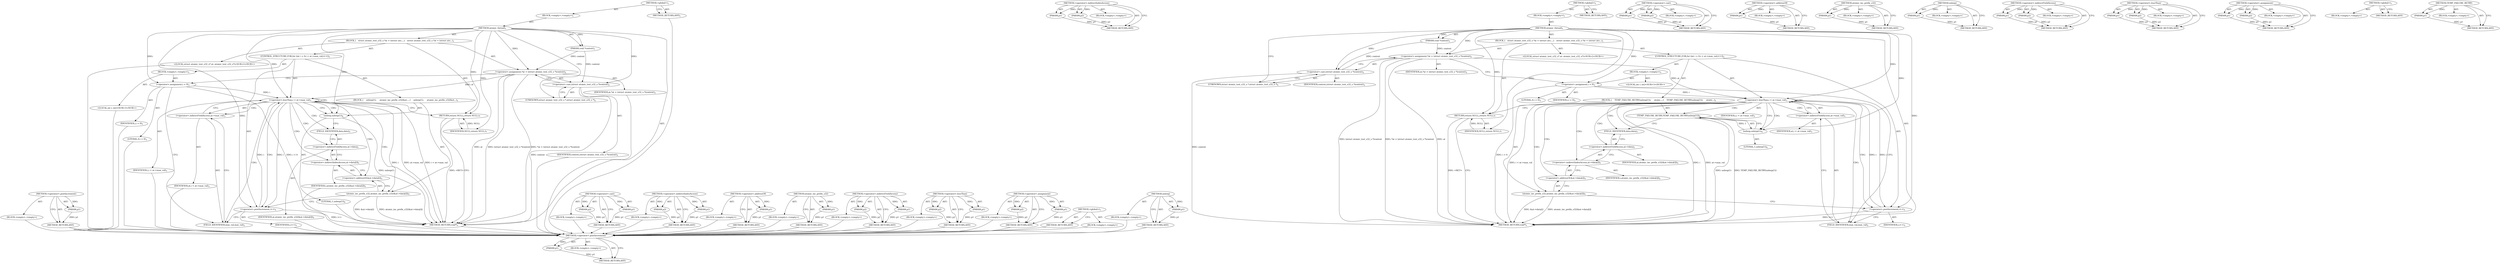 digraph "TEMP_FAILURE_RETRY" {
vulnerable_83 [label=<(METHOD,&lt;operator&gt;.postIncrement)>];
vulnerable_84 [label=<(PARAM,p1)>];
vulnerable_85 [label=<(BLOCK,&lt;empty&gt;,&lt;empty&gt;)>];
vulnerable_86 [label=<(METHOD_RETURN,ANY)>];
vulnerable_6 [label=<(METHOD,&lt;global&gt;)<SUB>1</SUB>>];
vulnerable_7 [label=<(BLOCK,&lt;empty&gt;,&lt;empty&gt;)<SUB>1</SUB>>];
vulnerable_8 [label=<(METHOD,atomic_thread)<SUB>1</SUB>>];
vulnerable_9 [label=<(PARAM,void *context)<SUB>1</SUB>>];
vulnerable_10 [label=<(BLOCK,{
   struct atomic_test_s32_s *at = (struct ato...,{
   struct atomic_test_s32_s *at = (struct ato...)<SUB>1</SUB>>];
vulnerable_11 [label="<(LOCAL,struct atomic_test_s32_s* at: atomic_test_s32_s*)<SUB>2</SUB>>"];
vulnerable_12 [label=<(&lt;operator&gt;.assignment,*at = (struct atomic_test_s32_s *)context)<SUB>2</SUB>>];
vulnerable_13 [label=<(IDENTIFIER,at,*at = (struct atomic_test_s32_s *)context)<SUB>2</SUB>>];
vulnerable_14 [label=<(&lt;operator&gt;.cast,(struct atomic_test_s32_s *)context)<SUB>2</SUB>>];
vulnerable_15 [label=<(UNKNOWN,struct atomic_test_s32_s *,struct atomic_test_s32_s *)<SUB>2</SUB>>];
vulnerable_16 [label=<(IDENTIFIER,context,(struct atomic_test_s32_s *)context)<SUB>2</SUB>>];
vulnerable_17 [label=<(CONTROL_STRUCTURE,FOR,for (int i = 0;i &lt; at-&gt;max_val;i++))<SUB>3</SUB>>];
vulnerable_18 [label=<(BLOCK,&lt;empty&gt;,&lt;empty&gt;)<SUB>3</SUB>>];
vulnerable_19 [label="<(LOCAL,int i: int)<SUB>3</SUB>>"];
vulnerable_20 [label=<(&lt;operator&gt;.assignment,i = 0)<SUB>3</SUB>>];
vulnerable_21 [label=<(IDENTIFIER,i,i = 0)<SUB>3</SUB>>];
vulnerable_22 [label=<(LITERAL,0,i = 0)<SUB>3</SUB>>];
vulnerable_23 [label=<(&lt;operator&gt;.lessThan,i &lt; at-&gt;max_val)<SUB>3</SUB>>];
vulnerable_24 [label=<(IDENTIFIER,i,i &lt; at-&gt;max_val)<SUB>3</SUB>>];
vulnerable_25 [label=<(&lt;operator&gt;.indirectFieldAccess,at-&gt;max_val)<SUB>3</SUB>>];
vulnerable_26 [label=<(IDENTIFIER,at,i &lt; at-&gt;max_val)<SUB>3</SUB>>];
vulnerable_27 [label=<(FIELD_IDENTIFIER,max_val,max_val)<SUB>3</SUB>>];
vulnerable_28 [label=<(&lt;operator&gt;.postIncrement,i++)<SUB>3</SUB>>];
vulnerable_29 [label=<(IDENTIFIER,i,i++)<SUB>3</SUB>>];
vulnerable_30 [label=<(BLOCK,{
    usleep(1);
     atomic_inc_prefix_s32(&amp;at...,{
    usleep(1);
     atomic_inc_prefix_s32(&amp;at...)<SUB>3</SUB>>];
vulnerable_31 [label=<(usleep,usleep(1))<SUB>4</SUB>>];
vulnerable_32 [label=<(LITERAL,1,usleep(1))<SUB>4</SUB>>];
vulnerable_33 [label=<(atomic_inc_prefix_s32,atomic_inc_prefix_s32(&amp;at-&gt;data[i]))<SUB>5</SUB>>];
vulnerable_34 [label=<(&lt;operator&gt;.addressOf,&amp;at-&gt;data[i])<SUB>5</SUB>>];
vulnerable_35 [label=<(&lt;operator&gt;.indirectIndexAccess,at-&gt;data[i])<SUB>5</SUB>>];
vulnerable_36 [label=<(&lt;operator&gt;.indirectFieldAccess,at-&gt;data)<SUB>5</SUB>>];
vulnerable_37 [label=<(IDENTIFIER,at,atomic_inc_prefix_s32(&amp;at-&gt;data[i]))<SUB>5</SUB>>];
vulnerable_38 [label=<(FIELD_IDENTIFIER,data,data)<SUB>5</SUB>>];
vulnerable_39 [label=<(IDENTIFIER,i,atomic_inc_prefix_s32(&amp;at-&gt;data[i]))<SUB>5</SUB>>];
vulnerable_40 [label=<(RETURN,return NULL;,return NULL;)<SUB>7</SUB>>];
vulnerable_41 [label=<(IDENTIFIER,NULL,return NULL;)<SUB>7</SUB>>];
vulnerable_42 [label=<(METHOD_RETURN,void*)<SUB>1</SUB>>];
vulnerable_44 [label=<(METHOD_RETURN,ANY)<SUB>1</SUB>>];
vulnerable_68 [label=<(METHOD,&lt;operator&gt;.cast)>];
vulnerable_69 [label=<(PARAM,p1)>];
vulnerable_70 [label=<(PARAM,p2)>];
vulnerable_71 [label=<(BLOCK,&lt;empty&gt;,&lt;empty&gt;)>];
vulnerable_72 [label=<(METHOD_RETURN,ANY)>];
vulnerable_99 [label=<(METHOD,&lt;operator&gt;.indirectIndexAccess)>];
vulnerable_100 [label=<(PARAM,p1)>];
vulnerable_101 [label=<(PARAM,p2)>];
vulnerable_102 [label=<(BLOCK,&lt;empty&gt;,&lt;empty&gt;)>];
vulnerable_103 [label=<(METHOD_RETURN,ANY)>];
vulnerable_95 [label=<(METHOD,&lt;operator&gt;.addressOf)>];
vulnerable_96 [label=<(PARAM,p1)>];
vulnerable_97 [label=<(BLOCK,&lt;empty&gt;,&lt;empty&gt;)>];
vulnerable_98 [label=<(METHOD_RETURN,ANY)>];
vulnerable_91 [label=<(METHOD,atomic_inc_prefix_s32)>];
vulnerable_92 [label=<(PARAM,p1)>];
vulnerable_93 [label=<(BLOCK,&lt;empty&gt;,&lt;empty&gt;)>];
vulnerable_94 [label=<(METHOD_RETURN,ANY)>];
vulnerable_78 [label=<(METHOD,&lt;operator&gt;.indirectFieldAccess)>];
vulnerable_79 [label=<(PARAM,p1)>];
vulnerable_80 [label=<(PARAM,p2)>];
vulnerable_81 [label=<(BLOCK,&lt;empty&gt;,&lt;empty&gt;)>];
vulnerable_82 [label=<(METHOD_RETURN,ANY)>];
vulnerable_73 [label=<(METHOD,&lt;operator&gt;.lessThan)>];
vulnerable_74 [label=<(PARAM,p1)>];
vulnerable_75 [label=<(PARAM,p2)>];
vulnerable_76 [label=<(BLOCK,&lt;empty&gt;,&lt;empty&gt;)>];
vulnerable_77 [label=<(METHOD_RETURN,ANY)>];
vulnerable_63 [label=<(METHOD,&lt;operator&gt;.assignment)>];
vulnerable_64 [label=<(PARAM,p1)>];
vulnerable_65 [label=<(PARAM,p2)>];
vulnerable_66 [label=<(BLOCK,&lt;empty&gt;,&lt;empty&gt;)>];
vulnerable_67 [label=<(METHOD_RETURN,ANY)>];
vulnerable_57 [label=<(METHOD,&lt;global&gt;)<SUB>1</SUB>>];
vulnerable_58 [label=<(BLOCK,&lt;empty&gt;,&lt;empty&gt;)>];
vulnerable_59 [label=<(METHOD_RETURN,ANY)>];
vulnerable_87 [label=<(METHOD,usleep)>];
vulnerable_88 [label=<(PARAM,p1)>];
vulnerable_89 [label=<(BLOCK,&lt;empty&gt;,&lt;empty&gt;)>];
vulnerable_90 [label=<(METHOD_RETURN,ANY)>];
fixed_84 [label=<(METHOD,&lt;operator&gt;.postIncrement)>];
fixed_85 [label=<(PARAM,p1)>];
fixed_86 [label=<(BLOCK,&lt;empty&gt;,&lt;empty&gt;)>];
fixed_87 [label=<(METHOD_RETURN,ANY)>];
fixed_104 [label=<(METHOD,&lt;operator&gt;.indirectIndexAccess)>];
fixed_105 [label=<(PARAM,p1)>];
fixed_106 [label=<(PARAM,p2)>];
fixed_107 [label=<(BLOCK,&lt;empty&gt;,&lt;empty&gt;)>];
fixed_108 [label=<(METHOD_RETURN,ANY)>];
fixed_6 [label=<(METHOD,&lt;global&gt;)<SUB>1</SUB>>];
fixed_7 [label=<(BLOCK,&lt;empty&gt;,&lt;empty&gt;)<SUB>1</SUB>>];
fixed_8 [label=<(METHOD,atomic_thread)<SUB>1</SUB>>];
fixed_9 [label=<(PARAM,void *context)<SUB>1</SUB>>];
fixed_10 [label=<(BLOCK,{
   struct atomic_test_s32_s *at = (struct ato...,{
   struct atomic_test_s32_s *at = (struct ato...)<SUB>1</SUB>>];
fixed_11 [label="<(LOCAL,struct atomic_test_s32_s* at: atomic_test_s32_s*)<SUB>2</SUB>>"];
fixed_12 [label=<(&lt;operator&gt;.assignment,*at = (struct atomic_test_s32_s *)context)<SUB>2</SUB>>];
fixed_13 [label=<(IDENTIFIER,at,*at = (struct atomic_test_s32_s *)context)<SUB>2</SUB>>];
fixed_14 [label=<(&lt;operator&gt;.cast,(struct atomic_test_s32_s *)context)<SUB>2</SUB>>];
fixed_15 [label=<(UNKNOWN,struct atomic_test_s32_s *,struct atomic_test_s32_s *)<SUB>2</SUB>>];
fixed_16 [label=<(IDENTIFIER,context,(struct atomic_test_s32_s *)context)<SUB>2</SUB>>];
fixed_17 [label=<(CONTROL_STRUCTURE,FOR,for (int i = 0;i &lt; at-&gt;max_val;i++))<SUB>3</SUB>>];
fixed_18 [label=<(BLOCK,&lt;empty&gt;,&lt;empty&gt;)<SUB>3</SUB>>];
fixed_19 [label="<(LOCAL,int i: int)<SUB>3</SUB>>"];
fixed_20 [label=<(&lt;operator&gt;.assignment,i = 0)<SUB>3</SUB>>];
fixed_21 [label=<(IDENTIFIER,i,i = 0)<SUB>3</SUB>>];
fixed_22 [label=<(LITERAL,0,i = 0)<SUB>3</SUB>>];
fixed_23 [label=<(&lt;operator&gt;.lessThan,i &lt; at-&gt;max_val)<SUB>3</SUB>>];
fixed_24 [label=<(IDENTIFIER,i,i &lt; at-&gt;max_val)<SUB>3</SUB>>];
fixed_25 [label=<(&lt;operator&gt;.indirectFieldAccess,at-&gt;max_val)<SUB>3</SUB>>];
fixed_26 [label=<(IDENTIFIER,at,i &lt; at-&gt;max_val)<SUB>3</SUB>>];
fixed_27 [label=<(FIELD_IDENTIFIER,max_val,max_val)<SUB>3</SUB>>];
fixed_28 [label=<(&lt;operator&gt;.postIncrement,i++)<SUB>3</SUB>>];
fixed_29 [label=<(IDENTIFIER,i,i++)<SUB>3</SUB>>];
fixed_30 [label=<(BLOCK,{
    TEMP_FAILURE_RETRY(usleep(1));
     atomi...,{
    TEMP_FAILURE_RETRY(usleep(1));
     atomi...)<SUB>3</SUB>>];
fixed_31 [label=<(TEMP_FAILURE_RETRY,TEMP_FAILURE_RETRY(usleep(1)))<SUB>4</SUB>>];
fixed_32 [label=<(usleep,usleep(1))<SUB>4</SUB>>];
fixed_33 [label=<(LITERAL,1,usleep(1))<SUB>4</SUB>>];
fixed_34 [label=<(atomic_inc_prefix_s32,atomic_inc_prefix_s32(&amp;at-&gt;data[i]))<SUB>5</SUB>>];
fixed_35 [label=<(&lt;operator&gt;.addressOf,&amp;at-&gt;data[i])<SUB>5</SUB>>];
fixed_36 [label=<(&lt;operator&gt;.indirectIndexAccess,at-&gt;data[i])<SUB>5</SUB>>];
fixed_37 [label=<(&lt;operator&gt;.indirectFieldAccess,at-&gt;data)<SUB>5</SUB>>];
fixed_38 [label=<(IDENTIFIER,at,atomic_inc_prefix_s32(&amp;at-&gt;data[i]))<SUB>5</SUB>>];
fixed_39 [label=<(FIELD_IDENTIFIER,data,data)<SUB>5</SUB>>];
fixed_40 [label=<(IDENTIFIER,i,atomic_inc_prefix_s32(&amp;at-&gt;data[i]))<SUB>5</SUB>>];
fixed_41 [label=<(RETURN,return NULL;,return NULL;)<SUB>7</SUB>>];
fixed_42 [label=<(IDENTIFIER,NULL,return NULL;)<SUB>7</SUB>>];
fixed_43 [label=<(METHOD_RETURN,void*)<SUB>1</SUB>>];
fixed_45 [label=<(METHOD_RETURN,ANY)<SUB>1</SUB>>];
fixed_69 [label=<(METHOD,&lt;operator&gt;.cast)>];
fixed_70 [label=<(PARAM,p1)>];
fixed_71 [label=<(PARAM,p2)>];
fixed_72 [label=<(BLOCK,&lt;empty&gt;,&lt;empty&gt;)>];
fixed_73 [label=<(METHOD_RETURN,ANY)>];
fixed_100 [label=<(METHOD,&lt;operator&gt;.addressOf)>];
fixed_101 [label=<(PARAM,p1)>];
fixed_102 [label=<(BLOCK,&lt;empty&gt;,&lt;empty&gt;)>];
fixed_103 [label=<(METHOD_RETURN,ANY)>];
fixed_96 [label=<(METHOD,atomic_inc_prefix_s32)>];
fixed_97 [label=<(PARAM,p1)>];
fixed_98 [label=<(BLOCK,&lt;empty&gt;,&lt;empty&gt;)>];
fixed_99 [label=<(METHOD_RETURN,ANY)>];
fixed_92 [label=<(METHOD,usleep)>];
fixed_93 [label=<(PARAM,p1)>];
fixed_94 [label=<(BLOCK,&lt;empty&gt;,&lt;empty&gt;)>];
fixed_95 [label=<(METHOD_RETURN,ANY)>];
fixed_79 [label=<(METHOD,&lt;operator&gt;.indirectFieldAccess)>];
fixed_80 [label=<(PARAM,p1)>];
fixed_81 [label=<(PARAM,p2)>];
fixed_82 [label=<(BLOCK,&lt;empty&gt;,&lt;empty&gt;)>];
fixed_83 [label=<(METHOD_RETURN,ANY)>];
fixed_74 [label=<(METHOD,&lt;operator&gt;.lessThan)>];
fixed_75 [label=<(PARAM,p1)>];
fixed_76 [label=<(PARAM,p2)>];
fixed_77 [label=<(BLOCK,&lt;empty&gt;,&lt;empty&gt;)>];
fixed_78 [label=<(METHOD_RETURN,ANY)>];
fixed_64 [label=<(METHOD,&lt;operator&gt;.assignment)>];
fixed_65 [label=<(PARAM,p1)>];
fixed_66 [label=<(PARAM,p2)>];
fixed_67 [label=<(BLOCK,&lt;empty&gt;,&lt;empty&gt;)>];
fixed_68 [label=<(METHOD_RETURN,ANY)>];
fixed_58 [label=<(METHOD,&lt;global&gt;)<SUB>1</SUB>>];
fixed_59 [label=<(BLOCK,&lt;empty&gt;,&lt;empty&gt;)>];
fixed_60 [label=<(METHOD_RETURN,ANY)>];
fixed_88 [label=<(METHOD,TEMP_FAILURE_RETRY)>];
fixed_89 [label=<(PARAM,p1)>];
fixed_90 [label=<(BLOCK,&lt;empty&gt;,&lt;empty&gt;)>];
fixed_91 [label=<(METHOD_RETURN,ANY)>];
vulnerable_83 -> vulnerable_84  [key=0, label="AST: "];
vulnerable_83 -> vulnerable_84  [key=1, label="DDG: "];
vulnerable_83 -> vulnerable_85  [key=0, label="AST: "];
vulnerable_83 -> vulnerable_86  [key=0, label="AST: "];
vulnerable_83 -> vulnerable_86  [key=1, label="CFG: "];
vulnerable_84 -> vulnerable_86  [key=0, label="DDG: p1"];
vulnerable_85 -> fixed_84  [key=0];
vulnerable_86 -> fixed_84  [key=0];
vulnerable_6 -> vulnerable_7  [key=0, label="AST: "];
vulnerable_6 -> vulnerable_44  [key=0, label="AST: "];
vulnerable_6 -> vulnerable_44  [key=1, label="CFG: "];
vulnerable_7 -> vulnerable_8  [key=0, label="AST: "];
vulnerable_8 -> vulnerable_9  [key=0, label="AST: "];
vulnerable_8 -> vulnerable_9  [key=1, label="DDG: "];
vulnerable_8 -> vulnerable_10  [key=0, label="AST: "];
vulnerable_8 -> vulnerable_42  [key=0, label="AST: "];
vulnerable_8 -> vulnerable_15  [key=0, label="CFG: "];
vulnerable_8 -> vulnerable_12  [key=0, label="DDG: "];
vulnerable_8 -> vulnerable_40  [key=0, label="DDG: "];
vulnerable_8 -> vulnerable_41  [key=0, label="DDG: "];
vulnerable_8 -> vulnerable_14  [key=0, label="DDG: "];
vulnerable_8 -> vulnerable_20  [key=0, label="DDG: "];
vulnerable_8 -> vulnerable_23  [key=0, label="DDG: "];
vulnerable_8 -> vulnerable_28  [key=0, label="DDG: "];
vulnerable_8 -> vulnerable_31  [key=0, label="DDG: "];
vulnerable_9 -> vulnerable_12  [key=0, label="DDG: context"];
vulnerable_9 -> vulnerable_14  [key=0, label="DDG: context"];
vulnerable_10 -> vulnerable_11  [key=0, label="AST: "];
vulnerable_10 -> vulnerable_12  [key=0, label="AST: "];
vulnerable_10 -> vulnerable_17  [key=0, label="AST: "];
vulnerable_10 -> vulnerable_40  [key=0, label="AST: "];
vulnerable_11 -> fixed_84  [key=0];
vulnerable_12 -> vulnerable_13  [key=0, label="AST: "];
vulnerable_12 -> vulnerable_14  [key=0, label="AST: "];
vulnerable_12 -> vulnerable_20  [key=0, label="CFG: "];
vulnerable_12 -> vulnerable_42  [key=0, label="DDG: at"];
vulnerable_12 -> vulnerable_42  [key=1, label="DDG: (struct atomic_test_s32_s *)context"];
vulnerable_12 -> vulnerable_42  [key=2, label="DDG: *at = (struct atomic_test_s32_s *)context"];
vulnerable_12 -> vulnerable_23  [key=0, label="DDG: at"];
vulnerable_13 -> fixed_84  [key=0];
vulnerable_14 -> vulnerable_15  [key=0, label="AST: "];
vulnerable_14 -> vulnerable_16  [key=0, label="AST: "];
vulnerable_14 -> vulnerable_12  [key=0, label="CFG: "];
vulnerable_14 -> vulnerable_42  [key=0, label="DDG: context"];
vulnerable_15 -> vulnerable_14  [key=0, label="CFG: "];
vulnerable_16 -> fixed_84  [key=0];
vulnerable_17 -> vulnerable_18  [key=0, label="AST: "];
vulnerable_17 -> vulnerable_23  [key=0, label="AST: "];
vulnerable_17 -> vulnerable_28  [key=0, label="AST: "];
vulnerable_17 -> vulnerable_30  [key=0, label="AST: "];
vulnerable_18 -> vulnerable_19  [key=0, label="AST: "];
vulnerable_18 -> vulnerable_20  [key=0, label="AST: "];
vulnerable_19 -> fixed_84  [key=0];
vulnerable_20 -> vulnerable_21  [key=0, label="AST: "];
vulnerable_20 -> vulnerable_22  [key=0, label="AST: "];
vulnerable_20 -> vulnerable_27  [key=0, label="CFG: "];
vulnerable_20 -> vulnerable_42  [key=0, label="DDG: i = 0"];
vulnerable_20 -> vulnerable_23  [key=0, label="DDG: i"];
vulnerable_21 -> fixed_84  [key=0];
vulnerable_22 -> fixed_84  [key=0];
vulnerable_23 -> vulnerable_24  [key=0, label="AST: "];
vulnerable_23 -> vulnerable_25  [key=0, label="AST: "];
vulnerable_23 -> vulnerable_25  [key=1, label="CDG: "];
vulnerable_23 -> vulnerable_31  [key=0, label="CFG: "];
vulnerable_23 -> vulnerable_31  [key=1, label="CDG: "];
vulnerable_23 -> vulnerable_40  [key=0, label="CFG: "];
vulnerable_23 -> vulnerable_42  [key=0, label="DDG: i"];
vulnerable_23 -> vulnerable_42  [key=1, label="DDG: at-&gt;max_val"];
vulnerable_23 -> vulnerable_42  [key=2, label="DDG: i &lt; at-&gt;max_val"];
vulnerable_23 -> vulnerable_28  [key=0, label="DDG: i"];
vulnerable_23 -> vulnerable_28  [key=1, label="CDG: "];
vulnerable_23 -> vulnerable_34  [key=0, label="CDG: "];
vulnerable_23 -> vulnerable_33  [key=0, label="CDG: "];
vulnerable_23 -> vulnerable_23  [key=0, label="CDG: "];
vulnerable_23 -> vulnerable_36  [key=0, label="CDG: "];
vulnerable_23 -> vulnerable_35  [key=0, label="CDG: "];
vulnerable_23 -> vulnerable_38  [key=0, label="CDG: "];
vulnerable_23 -> vulnerable_27  [key=0, label="CDG: "];
vulnerable_24 -> fixed_84  [key=0];
vulnerable_25 -> vulnerable_26  [key=0, label="AST: "];
vulnerable_25 -> vulnerable_27  [key=0, label="AST: "];
vulnerable_25 -> vulnerable_23  [key=0, label="CFG: "];
vulnerable_26 -> fixed_84  [key=0];
vulnerable_27 -> vulnerable_25  [key=0, label="CFG: "];
vulnerable_28 -> vulnerable_29  [key=0, label="AST: "];
vulnerable_28 -> vulnerable_27  [key=0, label="CFG: "];
vulnerable_28 -> vulnerable_42  [key=0, label="DDG: i++"];
vulnerable_28 -> vulnerable_23  [key=0, label="DDG: i"];
vulnerable_29 -> fixed_84  [key=0];
vulnerable_30 -> vulnerable_31  [key=0, label="AST: "];
vulnerable_30 -> vulnerable_33  [key=0, label="AST: "];
vulnerable_31 -> vulnerable_32  [key=0, label="AST: "];
vulnerable_31 -> vulnerable_38  [key=0, label="CFG: "];
vulnerable_31 -> vulnerable_42  [key=0, label="DDG: usleep(1)"];
vulnerable_32 -> fixed_84  [key=0];
vulnerable_33 -> vulnerable_34  [key=0, label="AST: "];
vulnerable_33 -> vulnerable_28  [key=0, label="CFG: "];
vulnerable_33 -> vulnerable_42  [key=0, label="DDG: &amp;at-&gt;data[i]"];
vulnerable_33 -> vulnerable_42  [key=1, label="DDG: atomic_inc_prefix_s32(&amp;at-&gt;data[i])"];
vulnerable_34 -> vulnerable_35  [key=0, label="AST: "];
vulnerable_34 -> vulnerable_33  [key=0, label="CFG: "];
vulnerable_35 -> vulnerable_36  [key=0, label="AST: "];
vulnerable_35 -> vulnerable_39  [key=0, label="AST: "];
vulnerable_35 -> vulnerable_34  [key=0, label="CFG: "];
vulnerable_36 -> vulnerable_37  [key=0, label="AST: "];
vulnerable_36 -> vulnerable_38  [key=0, label="AST: "];
vulnerable_36 -> vulnerable_35  [key=0, label="CFG: "];
vulnerable_37 -> fixed_84  [key=0];
vulnerable_38 -> vulnerable_36  [key=0, label="CFG: "];
vulnerable_39 -> fixed_84  [key=0];
vulnerable_40 -> vulnerable_41  [key=0, label="AST: "];
vulnerable_40 -> vulnerable_42  [key=0, label="CFG: "];
vulnerable_40 -> vulnerable_42  [key=1, label="DDG: &lt;RET&gt;"];
vulnerable_41 -> vulnerable_40  [key=0, label="DDG: NULL"];
vulnerable_42 -> fixed_84  [key=0];
vulnerable_44 -> fixed_84  [key=0];
vulnerable_68 -> vulnerable_69  [key=0, label="AST: "];
vulnerable_68 -> vulnerable_69  [key=1, label="DDG: "];
vulnerable_68 -> vulnerable_71  [key=0, label="AST: "];
vulnerable_68 -> vulnerable_70  [key=0, label="AST: "];
vulnerable_68 -> vulnerable_70  [key=1, label="DDG: "];
vulnerable_68 -> vulnerable_72  [key=0, label="AST: "];
vulnerable_68 -> vulnerable_72  [key=1, label="CFG: "];
vulnerable_69 -> vulnerable_72  [key=0, label="DDG: p1"];
vulnerable_70 -> vulnerable_72  [key=0, label="DDG: p2"];
vulnerable_71 -> fixed_84  [key=0];
vulnerable_72 -> fixed_84  [key=0];
vulnerable_99 -> vulnerable_100  [key=0, label="AST: "];
vulnerable_99 -> vulnerable_100  [key=1, label="DDG: "];
vulnerable_99 -> vulnerable_102  [key=0, label="AST: "];
vulnerable_99 -> vulnerable_101  [key=0, label="AST: "];
vulnerable_99 -> vulnerable_101  [key=1, label="DDG: "];
vulnerable_99 -> vulnerable_103  [key=0, label="AST: "];
vulnerable_99 -> vulnerable_103  [key=1, label="CFG: "];
vulnerable_100 -> vulnerable_103  [key=0, label="DDG: p1"];
vulnerable_101 -> vulnerable_103  [key=0, label="DDG: p2"];
vulnerable_102 -> fixed_84  [key=0];
vulnerable_103 -> fixed_84  [key=0];
vulnerable_95 -> vulnerable_96  [key=0, label="AST: "];
vulnerable_95 -> vulnerable_96  [key=1, label="DDG: "];
vulnerable_95 -> vulnerable_97  [key=0, label="AST: "];
vulnerable_95 -> vulnerable_98  [key=0, label="AST: "];
vulnerable_95 -> vulnerable_98  [key=1, label="CFG: "];
vulnerable_96 -> vulnerable_98  [key=0, label="DDG: p1"];
vulnerable_97 -> fixed_84  [key=0];
vulnerable_98 -> fixed_84  [key=0];
vulnerable_91 -> vulnerable_92  [key=0, label="AST: "];
vulnerable_91 -> vulnerable_92  [key=1, label="DDG: "];
vulnerable_91 -> vulnerable_93  [key=0, label="AST: "];
vulnerable_91 -> vulnerable_94  [key=0, label="AST: "];
vulnerable_91 -> vulnerable_94  [key=1, label="CFG: "];
vulnerable_92 -> vulnerable_94  [key=0, label="DDG: p1"];
vulnerable_93 -> fixed_84  [key=0];
vulnerable_94 -> fixed_84  [key=0];
vulnerable_78 -> vulnerable_79  [key=0, label="AST: "];
vulnerable_78 -> vulnerable_79  [key=1, label="DDG: "];
vulnerable_78 -> vulnerable_81  [key=0, label="AST: "];
vulnerable_78 -> vulnerable_80  [key=0, label="AST: "];
vulnerable_78 -> vulnerable_80  [key=1, label="DDG: "];
vulnerable_78 -> vulnerable_82  [key=0, label="AST: "];
vulnerable_78 -> vulnerable_82  [key=1, label="CFG: "];
vulnerable_79 -> vulnerable_82  [key=0, label="DDG: p1"];
vulnerable_80 -> vulnerable_82  [key=0, label="DDG: p2"];
vulnerable_81 -> fixed_84  [key=0];
vulnerable_82 -> fixed_84  [key=0];
vulnerable_73 -> vulnerable_74  [key=0, label="AST: "];
vulnerable_73 -> vulnerable_74  [key=1, label="DDG: "];
vulnerable_73 -> vulnerable_76  [key=0, label="AST: "];
vulnerable_73 -> vulnerable_75  [key=0, label="AST: "];
vulnerable_73 -> vulnerable_75  [key=1, label="DDG: "];
vulnerable_73 -> vulnerable_77  [key=0, label="AST: "];
vulnerable_73 -> vulnerable_77  [key=1, label="CFG: "];
vulnerable_74 -> vulnerable_77  [key=0, label="DDG: p1"];
vulnerable_75 -> vulnerable_77  [key=0, label="DDG: p2"];
vulnerable_76 -> fixed_84  [key=0];
vulnerable_77 -> fixed_84  [key=0];
vulnerable_63 -> vulnerable_64  [key=0, label="AST: "];
vulnerable_63 -> vulnerable_64  [key=1, label="DDG: "];
vulnerable_63 -> vulnerable_66  [key=0, label="AST: "];
vulnerable_63 -> vulnerable_65  [key=0, label="AST: "];
vulnerable_63 -> vulnerable_65  [key=1, label="DDG: "];
vulnerable_63 -> vulnerable_67  [key=0, label="AST: "];
vulnerable_63 -> vulnerable_67  [key=1, label="CFG: "];
vulnerable_64 -> vulnerable_67  [key=0, label="DDG: p1"];
vulnerable_65 -> vulnerable_67  [key=0, label="DDG: p2"];
vulnerable_66 -> fixed_84  [key=0];
vulnerable_67 -> fixed_84  [key=0];
vulnerable_57 -> vulnerable_58  [key=0, label="AST: "];
vulnerable_57 -> vulnerable_59  [key=0, label="AST: "];
vulnerable_57 -> vulnerable_59  [key=1, label="CFG: "];
vulnerable_58 -> fixed_84  [key=0];
vulnerable_59 -> fixed_84  [key=0];
vulnerable_87 -> vulnerable_88  [key=0, label="AST: "];
vulnerable_87 -> vulnerable_88  [key=1, label="DDG: "];
vulnerable_87 -> vulnerable_89  [key=0, label="AST: "];
vulnerable_87 -> vulnerable_90  [key=0, label="AST: "];
vulnerable_87 -> vulnerable_90  [key=1, label="CFG: "];
vulnerable_88 -> vulnerable_90  [key=0, label="DDG: p1"];
vulnerable_89 -> fixed_84  [key=0];
vulnerable_90 -> fixed_84  [key=0];
fixed_84 -> fixed_85  [key=0, label="AST: "];
fixed_84 -> fixed_85  [key=1, label="DDG: "];
fixed_84 -> fixed_86  [key=0, label="AST: "];
fixed_84 -> fixed_87  [key=0, label="AST: "];
fixed_84 -> fixed_87  [key=1, label="CFG: "];
fixed_85 -> fixed_87  [key=0, label="DDG: p1"];
fixed_104 -> fixed_105  [key=0, label="AST: "];
fixed_104 -> fixed_105  [key=1, label="DDG: "];
fixed_104 -> fixed_107  [key=0, label="AST: "];
fixed_104 -> fixed_106  [key=0, label="AST: "];
fixed_104 -> fixed_106  [key=1, label="DDG: "];
fixed_104 -> fixed_108  [key=0, label="AST: "];
fixed_104 -> fixed_108  [key=1, label="CFG: "];
fixed_105 -> fixed_108  [key=0, label="DDG: p1"];
fixed_106 -> fixed_108  [key=0, label="DDG: p2"];
fixed_6 -> fixed_7  [key=0, label="AST: "];
fixed_6 -> fixed_45  [key=0, label="AST: "];
fixed_6 -> fixed_45  [key=1, label="CFG: "];
fixed_7 -> fixed_8  [key=0, label="AST: "];
fixed_8 -> fixed_9  [key=0, label="AST: "];
fixed_8 -> fixed_9  [key=1, label="DDG: "];
fixed_8 -> fixed_10  [key=0, label="AST: "];
fixed_8 -> fixed_43  [key=0, label="AST: "];
fixed_8 -> fixed_15  [key=0, label="CFG: "];
fixed_8 -> fixed_12  [key=0, label="DDG: "];
fixed_8 -> fixed_41  [key=0, label="DDG: "];
fixed_8 -> fixed_42  [key=0, label="DDG: "];
fixed_8 -> fixed_14  [key=0, label="DDG: "];
fixed_8 -> fixed_20  [key=0, label="DDG: "];
fixed_8 -> fixed_23  [key=0, label="DDG: "];
fixed_8 -> fixed_28  [key=0, label="DDG: "];
fixed_8 -> fixed_32  [key=0, label="DDG: "];
fixed_9 -> fixed_12  [key=0, label="DDG: context"];
fixed_9 -> fixed_14  [key=0, label="DDG: context"];
fixed_10 -> fixed_11  [key=0, label="AST: "];
fixed_10 -> fixed_12  [key=0, label="AST: "];
fixed_10 -> fixed_17  [key=0, label="AST: "];
fixed_10 -> fixed_41  [key=0, label="AST: "];
fixed_12 -> fixed_13  [key=0, label="AST: "];
fixed_12 -> fixed_14  [key=0, label="AST: "];
fixed_12 -> fixed_20  [key=0, label="CFG: "];
fixed_12 -> fixed_43  [key=0, label="DDG: at"];
fixed_12 -> fixed_43  [key=1, label="DDG: (struct atomic_test_s32_s *)context"];
fixed_12 -> fixed_43  [key=2, label="DDG: *at = (struct atomic_test_s32_s *)context"];
fixed_12 -> fixed_23  [key=0, label="DDG: at"];
fixed_14 -> fixed_15  [key=0, label="AST: "];
fixed_14 -> fixed_16  [key=0, label="AST: "];
fixed_14 -> fixed_12  [key=0, label="CFG: "];
fixed_14 -> fixed_43  [key=0, label="DDG: context"];
fixed_15 -> fixed_14  [key=0, label="CFG: "];
fixed_17 -> fixed_18  [key=0, label="AST: "];
fixed_17 -> fixed_23  [key=0, label="AST: "];
fixed_17 -> fixed_28  [key=0, label="AST: "];
fixed_17 -> fixed_30  [key=0, label="AST: "];
fixed_18 -> fixed_19  [key=0, label="AST: "];
fixed_18 -> fixed_20  [key=0, label="AST: "];
fixed_20 -> fixed_21  [key=0, label="AST: "];
fixed_20 -> fixed_22  [key=0, label="AST: "];
fixed_20 -> fixed_27  [key=0, label="CFG: "];
fixed_20 -> fixed_43  [key=0, label="DDG: i = 0"];
fixed_20 -> fixed_23  [key=0, label="DDG: i"];
fixed_23 -> fixed_24  [key=0, label="AST: "];
fixed_23 -> fixed_25  [key=0, label="AST: "];
fixed_23 -> fixed_25  [key=1, label="CDG: "];
fixed_23 -> fixed_32  [key=0, label="CFG: "];
fixed_23 -> fixed_32  [key=1, label="CDG: "];
fixed_23 -> fixed_41  [key=0, label="CFG: "];
fixed_23 -> fixed_43  [key=0, label="DDG: i"];
fixed_23 -> fixed_43  [key=1, label="DDG: at-&gt;max_val"];
fixed_23 -> fixed_43  [key=2, label="DDG: i &lt; at-&gt;max_val"];
fixed_23 -> fixed_28  [key=0, label="DDG: i"];
fixed_23 -> fixed_28  [key=1, label="CDG: "];
fixed_23 -> fixed_34  [key=0, label="CDG: "];
fixed_23 -> fixed_23  [key=0, label="CDG: "];
fixed_23 -> fixed_36  [key=0, label="CDG: "];
fixed_23 -> fixed_35  [key=0, label="CDG: "];
fixed_23 -> fixed_37  [key=0, label="CDG: "];
fixed_23 -> fixed_39  [key=0, label="CDG: "];
fixed_23 -> fixed_27  [key=0, label="CDG: "];
fixed_23 -> fixed_31  [key=0, label="CDG: "];
fixed_25 -> fixed_26  [key=0, label="AST: "];
fixed_25 -> fixed_27  [key=0, label="AST: "];
fixed_25 -> fixed_23  [key=0, label="CFG: "];
fixed_27 -> fixed_25  [key=0, label="CFG: "];
fixed_28 -> fixed_29  [key=0, label="AST: "];
fixed_28 -> fixed_27  [key=0, label="CFG: "];
fixed_28 -> fixed_43  [key=0, label="DDG: i++"];
fixed_28 -> fixed_23  [key=0, label="DDG: i"];
fixed_30 -> fixed_31  [key=0, label="AST: "];
fixed_30 -> fixed_34  [key=0, label="AST: "];
fixed_31 -> fixed_32  [key=0, label="AST: "];
fixed_31 -> fixed_39  [key=0, label="CFG: "];
fixed_31 -> fixed_43  [key=0, label="DDG: usleep(1)"];
fixed_31 -> fixed_43  [key=1, label="DDG: TEMP_FAILURE_RETRY(usleep(1))"];
fixed_32 -> fixed_33  [key=0, label="AST: "];
fixed_32 -> fixed_31  [key=0, label="CFG: "];
fixed_32 -> fixed_31  [key=1, label="DDG: 1"];
fixed_34 -> fixed_35  [key=0, label="AST: "];
fixed_34 -> fixed_28  [key=0, label="CFG: "];
fixed_34 -> fixed_43  [key=0, label="DDG: &amp;at-&gt;data[i]"];
fixed_34 -> fixed_43  [key=1, label="DDG: atomic_inc_prefix_s32(&amp;at-&gt;data[i])"];
fixed_35 -> fixed_36  [key=0, label="AST: "];
fixed_35 -> fixed_34  [key=0, label="CFG: "];
fixed_36 -> fixed_37  [key=0, label="AST: "];
fixed_36 -> fixed_40  [key=0, label="AST: "];
fixed_36 -> fixed_35  [key=0, label="CFG: "];
fixed_37 -> fixed_38  [key=0, label="AST: "];
fixed_37 -> fixed_39  [key=0, label="AST: "];
fixed_37 -> fixed_36  [key=0, label="CFG: "];
fixed_39 -> fixed_37  [key=0, label="CFG: "];
fixed_41 -> fixed_42  [key=0, label="AST: "];
fixed_41 -> fixed_43  [key=0, label="CFG: "];
fixed_41 -> fixed_43  [key=1, label="DDG: &lt;RET&gt;"];
fixed_42 -> fixed_41  [key=0, label="DDG: NULL"];
fixed_69 -> fixed_70  [key=0, label="AST: "];
fixed_69 -> fixed_70  [key=1, label="DDG: "];
fixed_69 -> fixed_72  [key=0, label="AST: "];
fixed_69 -> fixed_71  [key=0, label="AST: "];
fixed_69 -> fixed_71  [key=1, label="DDG: "];
fixed_69 -> fixed_73  [key=0, label="AST: "];
fixed_69 -> fixed_73  [key=1, label="CFG: "];
fixed_70 -> fixed_73  [key=0, label="DDG: p1"];
fixed_71 -> fixed_73  [key=0, label="DDG: p2"];
fixed_100 -> fixed_101  [key=0, label="AST: "];
fixed_100 -> fixed_101  [key=1, label="DDG: "];
fixed_100 -> fixed_102  [key=0, label="AST: "];
fixed_100 -> fixed_103  [key=0, label="AST: "];
fixed_100 -> fixed_103  [key=1, label="CFG: "];
fixed_101 -> fixed_103  [key=0, label="DDG: p1"];
fixed_96 -> fixed_97  [key=0, label="AST: "];
fixed_96 -> fixed_97  [key=1, label="DDG: "];
fixed_96 -> fixed_98  [key=0, label="AST: "];
fixed_96 -> fixed_99  [key=0, label="AST: "];
fixed_96 -> fixed_99  [key=1, label="CFG: "];
fixed_97 -> fixed_99  [key=0, label="DDG: p1"];
fixed_92 -> fixed_93  [key=0, label="AST: "];
fixed_92 -> fixed_93  [key=1, label="DDG: "];
fixed_92 -> fixed_94  [key=0, label="AST: "];
fixed_92 -> fixed_95  [key=0, label="AST: "];
fixed_92 -> fixed_95  [key=1, label="CFG: "];
fixed_93 -> fixed_95  [key=0, label="DDG: p1"];
fixed_79 -> fixed_80  [key=0, label="AST: "];
fixed_79 -> fixed_80  [key=1, label="DDG: "];
fixed_79 -> fixed_82  [key=0, label="AST: "];
fixed_79 -> fixed_81  [key=0, label="AST: "];
fixed_79 -> fixed_81  [key=1, label="DDG: "];
fixed_79 -> fixed_83  [key=0, label="AST: "];
fixed_79 -> fixed_83  [key=1, label="CFG: "];
fixed_80 -> fixed_83  [key=0, label="DDG: p1"];
fixed_81 -> fixed_83  [key=0, label="DDG: p2"];
fixed_74 -> fixed_75  [key=0, label="AST: "];
fixed_74 -> fixed_75  [key=1, label="DDG: "];
fixed_74 -> fixed_77  [key=0, label="AST: "];
fixed_74 -> fixed_76  [key=0, label="AST: "];
fixed_74 -> fixed_76  [key=1, label="DDG: "];
fixed_74 -> fixed_78  [key=0, label="AST: "];
fixed_74 -> fixed_78  [key=1, label="CFG: "];
fixed_75 -> fixed_78  [key=0, label="DDG: p1"];
fixed_76 -> fixed_78  [key=0, label="DDG: p2"];
fixed_64 -> fixed_65  [key=0, label="AST: "];
fixed_64 -> fixed_65  [key=1, label="DDG: "];
fixed_64 -> fixed_67  [key=0, label="AST: "];
fixed_64 -> fixed_66  [key=0, label="AST: "];
fixed_64 -> fixed_66  [key=1, label="DDG: "];
fixed_64 -> fixed_68  [key=0, label="AST: "];
fixed_64 -> fixed_68  [key=1, label="CFG: "];
fixed_65 -> fixed_68  [key=0, label="DDG: p1"];
fixed_66 -> fixed_68  [key=0, label="DDG: p2"];
fixed_58 -> fixed_59  [key=0, label="AST: "];
fixed_58 -> fixed_60  [key=0, label="AST: "];
fixed_58 -> fixed_60  [key=1, label="CFG: "];
fixed_88 -> fixed_89  [key=0, label="AST: "];
fixed_88 -> fixed_89  [key=1, label="DDG: "];
fixed_88 -> fixed_90  [key=0, label="AST: "];
fixed_88 -> fixed_91  [key=0, label="AST: "];
fixed_88 -> fixed_91  [key=1, label="CFG: "];
fixed_89 -> fixed_91  [key=0, label="DDG: p1"];
}
